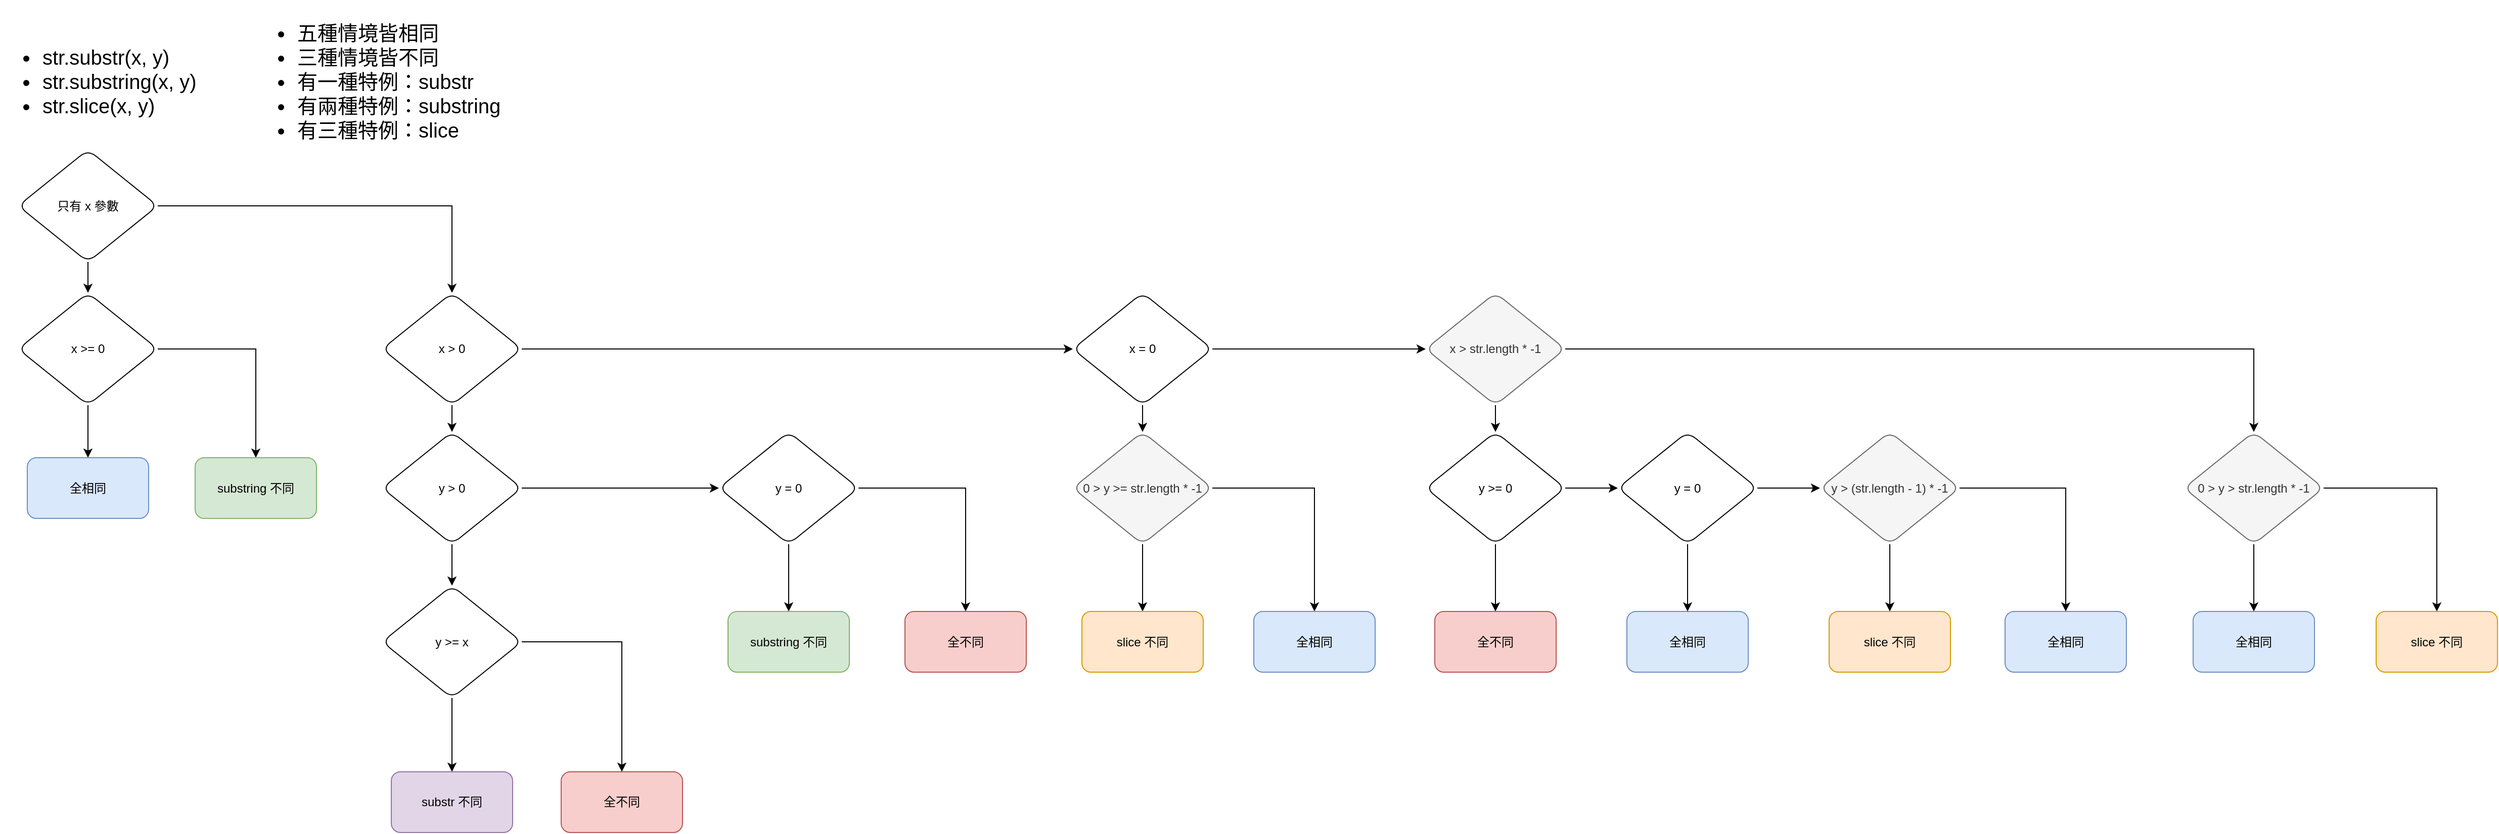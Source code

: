 <mxfile version="24.6.5" type="github">
  <diagram name="第 1 页" id="wg9w4PzNafmkmtGwNENZ">
    <mxGraphModel dx="2636" dy="2099" grid="1" gridSize="10" guides="1" tooltips="1" connect="1" arrows="1" fold="1" page="1" pageScale="1" pageWidth="827" pageHeight="1169" math="0" shadow="0">
      <root>
        <mxCell id="0" />
        <mxCell id="1" parent="0" />
        <mxCell id="AZ1vZ3ruoQsWkpssV_kE-40" style="edgeStyle=orthogonalEdgeStyle;rounded=0;orthogonalLoop=1;jettySize=auto;html=1;" parent="1" source="AZ1vZ3ruoQsWkpssV_kE-11" target="AZ1vZ3ruoQsWkpssV_kE-20" edge="1">
          <mxGeometry relative="1" as="geometry" />
        </mxCell>
        <mxCell id="AZ1vZ3ruoQsWkpssV_kE-41" style="edgeStyle=orthogonalEdgeStyle;rounded=0;orthogonalLoop=1;jettySize=auto;html=1;" parent="1" source="AZ1vZ3ruoQsWkpssV_kE-11" target="AZ1vZ3ruoQsWkpssV_kE-39" edge="1">
          <mxGeometry relative="1" as="geometry" />
        </mxCell>
        <mxCell id="AZ1vZ3ruoQsWkpssV_kE-11" value="只有 x 參數" style="rhombus;whiteSpace=wrap;html=1;rounded=1;strokeColor=default;align=center;verticalAlign=middle;fontFamily=Helvetica;fontSize=12;fontColor=default;fillColor=default;" parent="1" vertex="1">
          <mxGeometry x="-182" y="-37" width="138" height="111" as="geometry" />
        </mxCell>
        <mxCell id="AZ1vZ3ruoQsWkpssV_kE-36" value="" style="edgeStyle=orthogonalEdgeStyle;rounded=0;orthogonalLoop=1;jettySize=auto;html=1;" parent="1" source="AZ1vZ3ruoQsWkpssV_kE-20" target="AZ1vZ3ruoQsWkpssV_kE-35" edge="1">
          <mxGeometry relative="1" as="geometry" />
        </mxCell>
        <mxCell id="AZ1vZ3ruoQsWkpssV_kE-51" style="edgeStyle=orthogonalEdgeStyle;rounded=0;orthogonalLoop=1;jettySize=auto;html=1;" parent="1" source="AZ1vZ3ruoQsWkpssV_kE-20" target="AZ1vZ3ruoQsWkpssV_kE-48" edge="1">
          <mxGeometry relative="1" as="geometry" />
        </mxCell>
        <mxCell id="AZ1vZ3ruoQsWkpssV_kE-20" value="&lt;div&gt;x &amp;gt; 0&lt;/div&gt;" style="rhombus;whiteSpace=wrap;html=1;rounded=1;strokeColor=default;align=center;verticalAlign=middle;fontFamily=Helvetica;fontSize=12;fontColor=default;fillColor=default;" parent="1" vertex="1">
          <mxGeometry x="178" y="104.5" width="138" height="111" as="geometry" />
        </mxCell>
        <mxCell id="AZ1vZ3ruoQsWkpssV_kE-65" value="" style="edgeStyle=orthogonalEdgeStyle;rounded=0;orthogonalLoop=1;jettySize=auto;html=1;" parent="1" source="AZ1vZ3ruoQsWkpssV_kE-35" target="AZ1vZ3ruoQsWkpssV_kE-64" edge="1">
          <mxGeometry relative="1" as="geometry" />
        </mxCell>
        <mxCell id="AZ1vZ3ruoQsWkpssV_kE-69" value="" style="edgeStyle=orthogonalEdgeStyle;rounded=0;orthogonalLoop=1;jettySize=auto;html=1;" parent="1" source="AZ1vZ3ruoQsWkpssV_kE-35" target="AZ1vZ3ruoQsWkpssV_kE-68" edge="1">
          <mxGeometry relative="1" as="geometry" />
        </mxCell>
        <mxCell id="AZ1vZ3ruoQsWkpssV_kE-35" value="&lt;div&gt;y &amp;gt; 0&lt;/div&gt;" style="rhombus;whiteSpace=wrap;html=1;rounded=1;strokeColor=default;align=center;verticalAlign=middle;fontFamily=Helvetica;fontSize=12;fontColor=default;fillColor=default;" parent="1" vertex="1">
          <mxGeometry x="178" y="242" width="138" height="111" as="geometry" />
        </mxCell>
        <mxCell id="AZ1vZ3ruoQsWkpssV_kE-43" value="" style="edgeStyle=orthogonalEdgeStyle;rounded=0;orthogonalLoop=1;jettySize=auto;html=1;" parent="1" source="AZ1vZ3ruoQsWkpssV_kE-39" target="AZ1vZ3ruoQsWkpssV_kE-42" edge="1">
          <mxGeometry relative="1" as="geometry" />
        </mxCell>
        <mxCell id="AZ1vZ3ruoQsWkpssV_kE-45" style="edgeStyle=orthogonalEdgeStyle;rounded=0;orthogonalLoop=1;jettySize=auto;html=1;entryX=0.5;entryY=0;entryDx=0;entryDy=0;" parent="1" source="AZ1vZ3ruoQsWkpssV_kE-39" target="AZ1vZ3ruoQsWkpssV_kE-44" edge="1">
          <mxGeometry relative="1" as="geometry" />
        </mxCell>
        <mxCell id="AZ1vZ3ruoQsWkpssV_kE-39" value="&lt;div&gt;x &amp;gt;= 0&lt;/div&gt;" style="rhombus;whiteSpace=wrap;html=1;rounded=1;strokeColor=default;align=center;verticalAlign=middle;fontFamily=Helvetica;fontSize=12;fontColor=default;fillColor=default;" parent="1" vertex="1">
          <mxGeometry x="-182" y="104.5" width="138" height="111" as="geometry" />
        </mxCell>
        <mxCell id="AZ1vZ3ruoQsWkpssV_kE-42" value="全相同" style="rounded=1;whiteSpace=wrap;html=1;fillColor=#dae8fc;strokeColor=#6c8ebf;" parent="1" vertex="1">
          <mxGeometry x="-173" y="267.5" width="120" height="60" as="geometry" />
        </mxCell>
        <mxCell id="AZ1vZ3ruoQsWkpssV_kE-44" value="substring 不同" style="rounded=1;whiteSpace=wrap;html=1;fillColor=#d5e8d4;strokeColor=#82b366;" parent="1" vertex="1">
          <mxGeometry x="-7" y="267.5" width="120" height="60" as="geometry" />
        </mxCell>
        <mxCell id="AZ1vZ3ruoQsWkpssV_kE-53" value="" style="edgeStyle=orthogonalEdgeStyle;rounded=0;orthogonalLoop=1;jettySize=auto;html=1;" parent="1" source="AZ1vZ3ruoQsWkpssV_kE-48" target="AZ1vZ3ruoQsWkpssV_kE-52" edge="1">
          <mxGeometry relative="1" as="geometry" />
        </mxCell>
        <mxCell id="AZ1vZ3ruoQsWkpssV_kE-55" value="" style="edgeStyle=orthogonalEdgeStyle;rounded=0;orthogonalLoop=1;jettySize=auto;html=1;" parent="1" source="AZ1vZ3ruoQsWkpssV_kE-48" target="AZ1vZ3ruoQsWkpssV_kE-54" edge="1">
          <mxGeometry relative="1" as="geometry" />
        </mxCell>
        <mxCell id="AZ1vZ3ruoQsWkpssV_kE-48" value="&lt;div&gt;x = 0&lt;/div&gt;" style="rhombus;whiteSpace=wrap;html=1;rounded=1;strokeColor=default;align=center;verticalAlign=middle;fontFamily=Helvetica;fontSize=12;fontColor=default;fillColor=default;" parent="1" vertex="1">
          <mxGeometry x="861" y="104.5" width="138" height="111" as="geometry" />
        </mxCell>
        <mxCell id="AZ1vZ3ruoQsWkpssV_kE-105" value="" style="edgeStyle=orthogonalEdgeStyle;rounded=0;orthogonalLoop=1;jettySize=auto;html=1;" parent="1" source="AZ1vZ3ruoQsWkpssV_kE-52" target="AZ1vZ3ruoQsWkpssV_kE-104" edge="1">
          <mxGeometry relative="1" as="geometry" />
        </mxCell>
        <mxCell id="AZ1vZ3ruoQsWkpssV_kE-119" style="edgeStyle=orthogonalEdgeStyle;rounded=0;orthogonalLoop=1;jettySize=auto;html=1;" parent="1" source="AZ1vZ3ruoQsWkpssV_kE-52" target="AZ1vZ3ruoQsWkpssV_kE-78" edge="1">
          <mxGeometry relative="1" as="geometry">
            <mxPoint x="2317" y="160" as="targetPoint" />
          </mxGeometry>
        </mxCell>
        <mxCell id="AZ1vZ3ruoQsWkpssV_kE-52" value="x &amp;gt; str.length * -1" style="rhombus;whiteSpace=wrap;html=1;rounded=1;strokeColor=#666666;align=center;verticalAlign=middle;fontFamily=Helvetica;fontSize=12;fontColor=#333333;fillColor=#f5f5f5;" parent="1" vertex="1">
          <mxGeometry x="1210" y="104.5" width="138" height="111" as="geometry" />
        </mxCell>
        <mxCell id="AZ1vZ3ruoQsWkpssV_kE-57" value="" style="edgeStyle=orthogonalEdgeStyle;rounded=0;orthogonalLoop=1;jettySize=auto;html=1;" parent="1" source="AZ1vZ3ruoQsWkpssV_kE-54" target="AZ1vZ3ruoQsWkpssV_kE-56" edge="1">
          <mxGeometry relative="1" as="geometry" />
        </mxCell>
        <mxCell id="-TwlmGacKKWk3p0SpTIF-2" style="edgeStyle=orthogonalEdgeStyle;rounded=0;orthogonalLoop=1;jettySize=auto;html=1;entryX=0.5;entryY=0;entryDx=0;entryDy=0;" edge="1" parent="1" source="AZ1vZ3ruoQsWkpssV_kE-54" target="AZ1vZ3ruoQsWkpssV_kE-60">
          <mxGeometry relative="1" as="geometry" />
        </mxCell>
        <mxCell id="AZ1vZ3ruoQsWkpssV_kE-54" value="&lt;span style=&quot;color: rgb(51, 51, 51);&quot;&gt;0 &amp;gt; y &amp;gt;= str.length * -1&lt;/span&gt;" style="rhombus;whiteSpace=wrap;html=1;rounded=1;strokeColor=#666666;align=center;verticalAlign=middle;fontFamily=Helvetica;fontSize=12;fillColor=#f5f5f5;fontColor=#333333;" parent="1" vertex="1">
          <mxGeometry x="861" y="242" width="138" height="111" as="geometry" />
        </mxCell>
        <mxCell id="AZ1vZ3ruoQsWkpssV_kE-56" value="slice 不同" style="whiteSpace=wrap;html=1;rounded=1;fillColor=#ffe6cc;strokeColor=#d79b00;" parent="1" vertex="1">
          <mxGeometry x="870" y="419.5" width="120" height="60" as="geometry" />
        </mxCell>
        <mxCell id="AZ1vZ3ruoQsWkpssV_kE-60" value="全相同" style="whiteSpace=wrap;html=1;rounded=1;fillColor=#dae8fc;strokeColor=#6c8ebf;" parent="1" vertex="1">
          <mxGeometry x="1040" y="419.5" width="120" height="60" as="geometry" />
        </mxCell>
        <mxCell id="AZ1vZ3ruoQsWkpssV_kE-75" value="" style="edgeStyle=orthogonalEdgeStyle;rounded=0;orthogonalLoop=1;jettySize=auto;html=1;" parent="1" source="AZ1vZ3ruoQsWkpssV_kE-64" target="AZ1vZ3ruoQsWkpssV_kE-74" edge="1">
          <mxGeometry relative="1" as="geometry" />
        </mxCell>
        <mxCell id="AZ1vZ3ruoQsWkpssV_kE-77" value="" style="edgeStyle=orthogonalEdgeStyle;rounded=0;orthogonalLoop=1;jettySize=auto;html=1;" parent="1" source="AZ1vZ3ruoQsWkpssV_kE-64" target="AZ1vZ3ruoQsWkpssV_kE-76" edge="1">
          <mxGeometry relative="1" as="geometry" />
        </mxCell>
        <mxCell id="AZ1vZ3ruoQsWkpssV_kE-64" value="&lt;div&gt;y = 0&lt;/div&gt;" style="rhombus;whiteSpace=wrap;html=1;rounded=1;strokeColor=default;align=center;verticalAlign=middle;fontFamily=Helvetica;fontSize=12;fontColor=default;fillColor=default;" parent="1" vertex="1">
          <mxGeometry x="511" y="242" width="138" height="111" as="geometry" />
        </mxCell>
        <mxCell id="AZ1vZ3ruoQsWkpssV_kE-71" value="" style="edgeStyle=orthogonalEdgeStyle;rounded=0;orthogonalLoop=1;jettySize=auto;html=1;" parent="1" source="AZ1vZ3ruoQsWkpssV_kE-68" target="AZ1vZ3ruoQsWkpssV_kE-70" edge="1">
          <mxGeometry relative="1" as="geometry" />
        </mxCell>
        <mxCell id="AZ1vZ3ruoQsWkpssV_kE-73" value="" style="edgeStyle=orthogonalEdgeStyle;rounded=0;orthogonalLoop=1;jettySize=auto;html=1;" parent="1" source="AZ1vZ3ruoQsWkpssV_kE-68" target="AZ1vZ3ruoQsWkpssV_kE-72" edge="1">
          <mxGeometry relative="1" as="geometry" />
        </mxCell>
        <mxCell id="AZ1vZ3ruoQsWkpssV_kE-68" value="&lt;div&gt;y &amp;gt;= x&lt;/div&gt;" style="rhombus;whiteSpace=wrap;html=1;rounded=1;strokeColor=default;align=center;verticalAlign=middle;fontFamily=Helvetica;fontSize=12;fontColor=default;fillColor=default;" parent="1" vertex="1">
          <mxGeometry x="178" y="394" width="138" height="111" as="geometry" />
        </mxCell>
        <mxCell id="AZ1vZ3ruoQsWkpssV_kE-70" value="substr 不同" style="whiteSpace=wrap;html=1;rounded=1;fillColor=#e1d5e7;strokeColor=#9673a6;" parent="1" vertex="1">
          <mxGeometry x="187" y="578" width="120" height="60" as="geometry" />
        </mxCell>
        <mxCell id="AZ1vZ3ruoQsWkpssV_kE-72" value="全不同" style="whiteSpace=wrap;html=1;rounded=1;fillColor=#f8cecc;strokeColor=#b85450;" parent="1" vertex="1">
          <mxGeometry x="355" y="578" width="120" height="60" as="geometry" />
        </mxCell>
        <mxCell id="AZ1vZ3ruoQsWkpssV_kE-74" value="substring 不同" style="whiteSpace=wrap;html=1;rounded=1;fillColor=#d5e8d4;strokeColor=#82b366;" parent="1" vertex="1">
          <mxGeometry x="520" y="419.5" width="120" height="60" as="geometry" />
        </mxCell>
        <mxCell id="AZ1vZ3ruoQsWkpssV_kE-76" value="全不同" style="whiteSpace=wrap;html=1;rounded=1;fillColor=#f8cecc;strokeColor=#b85450;" parent="1" vertex="1">
          <mxGeometry x="695" y="419.5" width="120" height="60" as="geometry" />
        </mxCell>
        <mxCell id="AZ1vZ3ruoQsWkpssV_kE-81" value="" style="edgeStyle=orthogonalEdgeStyle;rounded=0;orthogonalLoop=1;jettySize=auto;html=1;" parent="1" source="AZ1vZ3ruoQsWkpssV_kE-78" target="AZ1vZ3ruoQsWkpssV_kE-80" edge="1">
          <mxGeometry relative="1" as="geometry" />
        </mxCell>
        <mxCell id="-TwlmGacKKWk3p0SpTIF-1" style="edgeStyle=orthogonalEdgeStyle;rounded=0;orthogonalLoop=1;jettySize=auto;html=1;" edge="1" parent="1" source="AZ1vZ3ruoQsWkpssV_kE-78" target="AZ1vZ3ruoQsWkpssV_kE-92">
          <mxGeometry relative="1" as="geometry" />
        </mxCell>
        <mxCell id="AZ1vZ3ruoQsWkpssV_kE-78" value="&lt;span style=&quot;color: rgb(51, 51, 51);&quot;&gt;0 &amp;gt; y &amp;gt; str.length * -1&lt;/span&gt;" style="rhombus;whiteSpace=wrap;html=1;rounded=1;strokeColor=#666666;align=center;verticalAlign=middle;fontFamily=Helvetica;fontSize=12;fontColor=#333333;fillColor=#f5f5f5;shadow=0;" parent="1" vertex="1">
          <mxGeometry x="1960" y="242" width="138" height="111" as="geometry" />
        </mxCell>
        <mxCell id="AZ1vZ3ruoQsWkpssV_kE-80" value="全相同" style="whiteSpace=wrap;html=1;rounded=1;fillColor=#dae8fc;strokeColor=#6c8ebf;" parent="1" vertex="1">
          <mxGeometry x="1969" y="419.5" width="120" height="60" as="geometry" />
        </mxCell>
        <mxCell id="AZ1vZ3ruoQsWkpssV_kE-92" value="slice 不同" style="whiteSpace=wrap;html=1;rounded=1;fillColor=#ffe6cc;strokeColor=#d79b00;" parent="1" vertex="1">
          <mxGeometry x="2150" y="419.5" width="120" height="60" as="geometry" />
        </mxCell>
        <mxCell id="AZ1vZ3ruoQsWkpssV_kE-96" value="&lt;ul style=&quot;font-size: 20px;&quot;&gt;&lt;li style=&quot;&quot;&gt;&lt;font style=&quot;font-size: 20px;&quot;&gt;str.substr(x, y)&lt;/font&gt;&lt;/li&gt;&lt;li style=&quot;&quot;&gt;&lt;font style=&quot;font-size: 20px;&quot;&gt;str.substring(x, y)&lt;/font&gt;&lt;/li&gt;&lt;li style=&quot;&quot;&gt;&lt;font style=&quot;font-size: 20px;&quot;&gt;str.slice(x, y)&lt;/font&gt;&lt;/li&gt;&lt;/ul&gt;&lt;div style=&quot;font-size: 20px;&quot;&gt;&lt;br&gt;&lt;/div&gt;" style="text;html=1;align=left;verticalAlign=middle;whiteSpace=wrap;rounded=0;" parent="1" vertex="1">
          <mxGeometry x="-200" y="-152" width="216" height="117" as="geometry" />
        </mxCell>
        <mxCell id="AZ1vZ3ruoQsWkpssV_kE-107" value="" style="edgeStyle=orthogonalEdgeStyle;rounded=0;orthogonalLoop=1;jettySize=auto;html=1;" parent="1" source="AZ1vZ3ruoQsWkpssV_kE-104" target="AZ1vZ3ruoQsWkpssV_kE-106" edge="1">
          <mxGeometry relative="1" as="geometry" />
        </mxCell>
        <mxCell id="AZ1vZ3ruoQsWkpssV_kE-111" value="" style="edgeStyle=orthogonalEdgeStyle;rounded=0;orthogonalLoop=1;jettySize=auto;html=1;" parent="1" source="AZ1vZ3ruoQsWkpssV_kE-104" target="AZ1vZ3ruoQsWkpssV_kE-110" edge="1">
          <mxGeometry relative="1" as="geometry" />
        </mxCell>
        <mxCell id="AZ1vZ3ruoQsWkpssV_kE-104" value="y &amp;gt;= 0" style="rhombus;whiteSpace=wrap;html=1;rounded=1;strokeColor=default;align=center;verticalAlign=middle;fontFamily=Helvetica;fontSize=12;fontColor=default;fillColor=default;" parent="1" vertex="1">
          <mxGeometry x="1210" y="242" width="138" height="111" as="geometry" />
        </mxCell>
        <mxCell id="AZ1vZ3ruoQsWkpssV_kE-106" value="全不同" style="whiteSpace=wrap;html=1;rounded=1;fillColor=#f8cecc;strokeColor=#b85450;" parent="1" vertex="1">
          <mxGeometry x="1219" y="419.5" width="120" height="60" as="geometry" />
        </mxCell>
        <mxCell id="AZ1vZ3ruoQsWkpssV_kE-108" value="全相同" style="whiteSpace=wrap;html=1;rounded=1;fillColor=#dae8fc;strokeColor=#6c8ebf;" parent="1" vertex="1">
          <mxGeometry x="1409" y="419.5" width="120" height="60" as="geometry" />
        </mxCell>
        <mxCell id="AZ1vZ3ruoQsWkpssV_kE-112" value="" style="edgeStyle=orthogonalEdgeStyle;rounded=0;orthogonalLoop=1;jettySize=auto;html=1;" parent="1" source="AZ1vZ3ruoQsWkpssV_kE-110" target="AZ1vZ3ruoQsWkpssV_kE-108" edge="1">
          <mxGeometry relative="1" as="geometry" />
        </mxCell>
        <mxCell id="AZ1vZ3ruoQsWkpssV_kE-114" value="" style="edgeStyle=orthogonalEdgeStyle;rounded=0;orthogonalLoop=1;jettySize=auto;html=1;" parent="1" source="AZ1vZ3ruoQsWkpssV_kE-110" target="AZ1vZ3ruoQsWkpssV_kE-113" edge="1">
          <mxGeometry relative="1" as="geometry" />
        </mxCell>
        <mxCell id="AZ1vZ3ruoQsWkpssV_kE-110" value="y = 0" style="rhombus;whiteSpace=wrap;html=1;rounded=1;strokeColor=default;align=center;verticalAlign=middle;fontFamily=Helvetica;fontSize=12;fontColor=default;fillColor=default;" parent="1" vertex="1">
          <mxGeometry x="1400" y="242" width="138" height="111" as="geometry" />
        </mxCell>
        <mxCell id="AZ1vZ3ruoQsWkpssV_kE-116" value="" style="edgeStyle=orthogonalEdgeStyle;rounded=0;orthogonalLoop=1;jettySize=auto;html=1;" parent="1" source="AZ1vZ3ruoQsWkpssV_kE-113" target="AZ1vZ3ruoQsWkpssV_kE-115" edge="1">
          <mxGeometry relative="1" as="geometry" />
        </mxCell>
        <mxCell id="AZ1vZ3ruoQsWkpssV_kE-118" value="" style="edgeStyle=orthogonalEdgeStyle;rounded=0;orthogonalLoop=1;jettySize=auto;html=1;" parent="1" source="AZ1vZ3ruoQsWkpssV_kE-113" target="AZ1vZ3ruoQsWkpssV_kE-117" edge="1">
          <mxGeometry relative="1" as="geometry" />
        </mxCell>
        <mxCell id="AZ1vZ3ruoQsWkpssV_kE-113" value="y &amp;gt; (str.length - 1) * -1" style="rhombus;whiteSpace=wrap;html=1;rounded=1;strokeColor=#666666;align=center;verticalAlign=middle;fontFamily=Helvetica;fontSize=12;fontColor=#333333;fillColor=#f5f5f5;" parent="1" vertex="1">
          <mxGeometry x="1600" y="242" width="138" height="111" as="geometry" />
        </mxCell>
        <mxCell id="AZ1vZ3ruoQsWkpssV_kE-115" value="slice 不同" style="whiteSpace=wrap;html=1;rounded=1;fillColor=#ffe6cc;strokeColor=#d79b00;" parent="1" vertex="1">
          <mxGeometry x="1609" y="419.5" width="120" height="60" as="geometry" />
        </mxCell>
        <mxCell id="AZ1vZ3ruoQsWkpssV_kE-117" value="全相同" style="whiteSpace=wrap;html=1;rounded=1;fillColor=#dae8fc;strokeColor=#6c8ebf;" parent="1" vertex="1">
          <mxGeometry x="1783" y="419.5" width="120" height="60" as="geometry" />
        </mxCell>
        <mxCell id="-TwlmGacKKWk3p0SpTIF-4" value="&lt;div style=&quot;font-size: 20px;&quot;&gt;&lt;ul&gt;&lt;li&gt;&lt;span style=&quot;&quot;&gt;五種情境皆相同&lt;/span&gt;&lt;/li&gt;&lt;li&gt;&lt;span style=&quot;&quot;&gt;三種情境皆不同&lt;/span&gt;&lt;/li&gt;&lt;li&gt;&lt;span style=&quot;&quot;&gt;有一種特例：substr&lt;/span&gt;&lt;/li&gt;&lt;li&gt;&lt;span style=&quot;&quot;&gt;有兩種特例：substring&lt;/span&gt;&lt;/li&gt;&lt;li&gt;&lt;span style=&quot;&quot;&gt;有三種特例：slice&lt;/span&gt;&lt;/li&gt;&lt;/ul&gt;&lt;/div&gt;" style="text;html=1;align=left;verticalAlign=middle;whiteSpace=wrap;rounded=0;" vertex="1" parent="1">
          <mxGeometry x="52" y="-175" width="264" height="140" as="geometry" />
        </mxCell>
      </root>
    </mxGraphModel>
  </diagram>
</mxfile>
